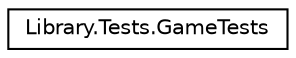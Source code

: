 digraph "Graphical Class Hierarchy"
{
 // INTERACTIVE_SVG=YES
 // LATEX_PDF_SIZE
  edge [fontname="Helvetica",fontsize="10",labelfontname="Helvetica",labelfontsize="10"];
  node [fontname="Helvetica",fontsize="10",shape=record];
  rankdir="LR";
  Node0 [label="Library.Tests.GameTests",height=0.2,width=0.4,color="black", fillcolor="white", style="filled",URL="$classLibrary_1_1Tests_1_1GameTests.html",tooltip="Se testea Game"];
}
